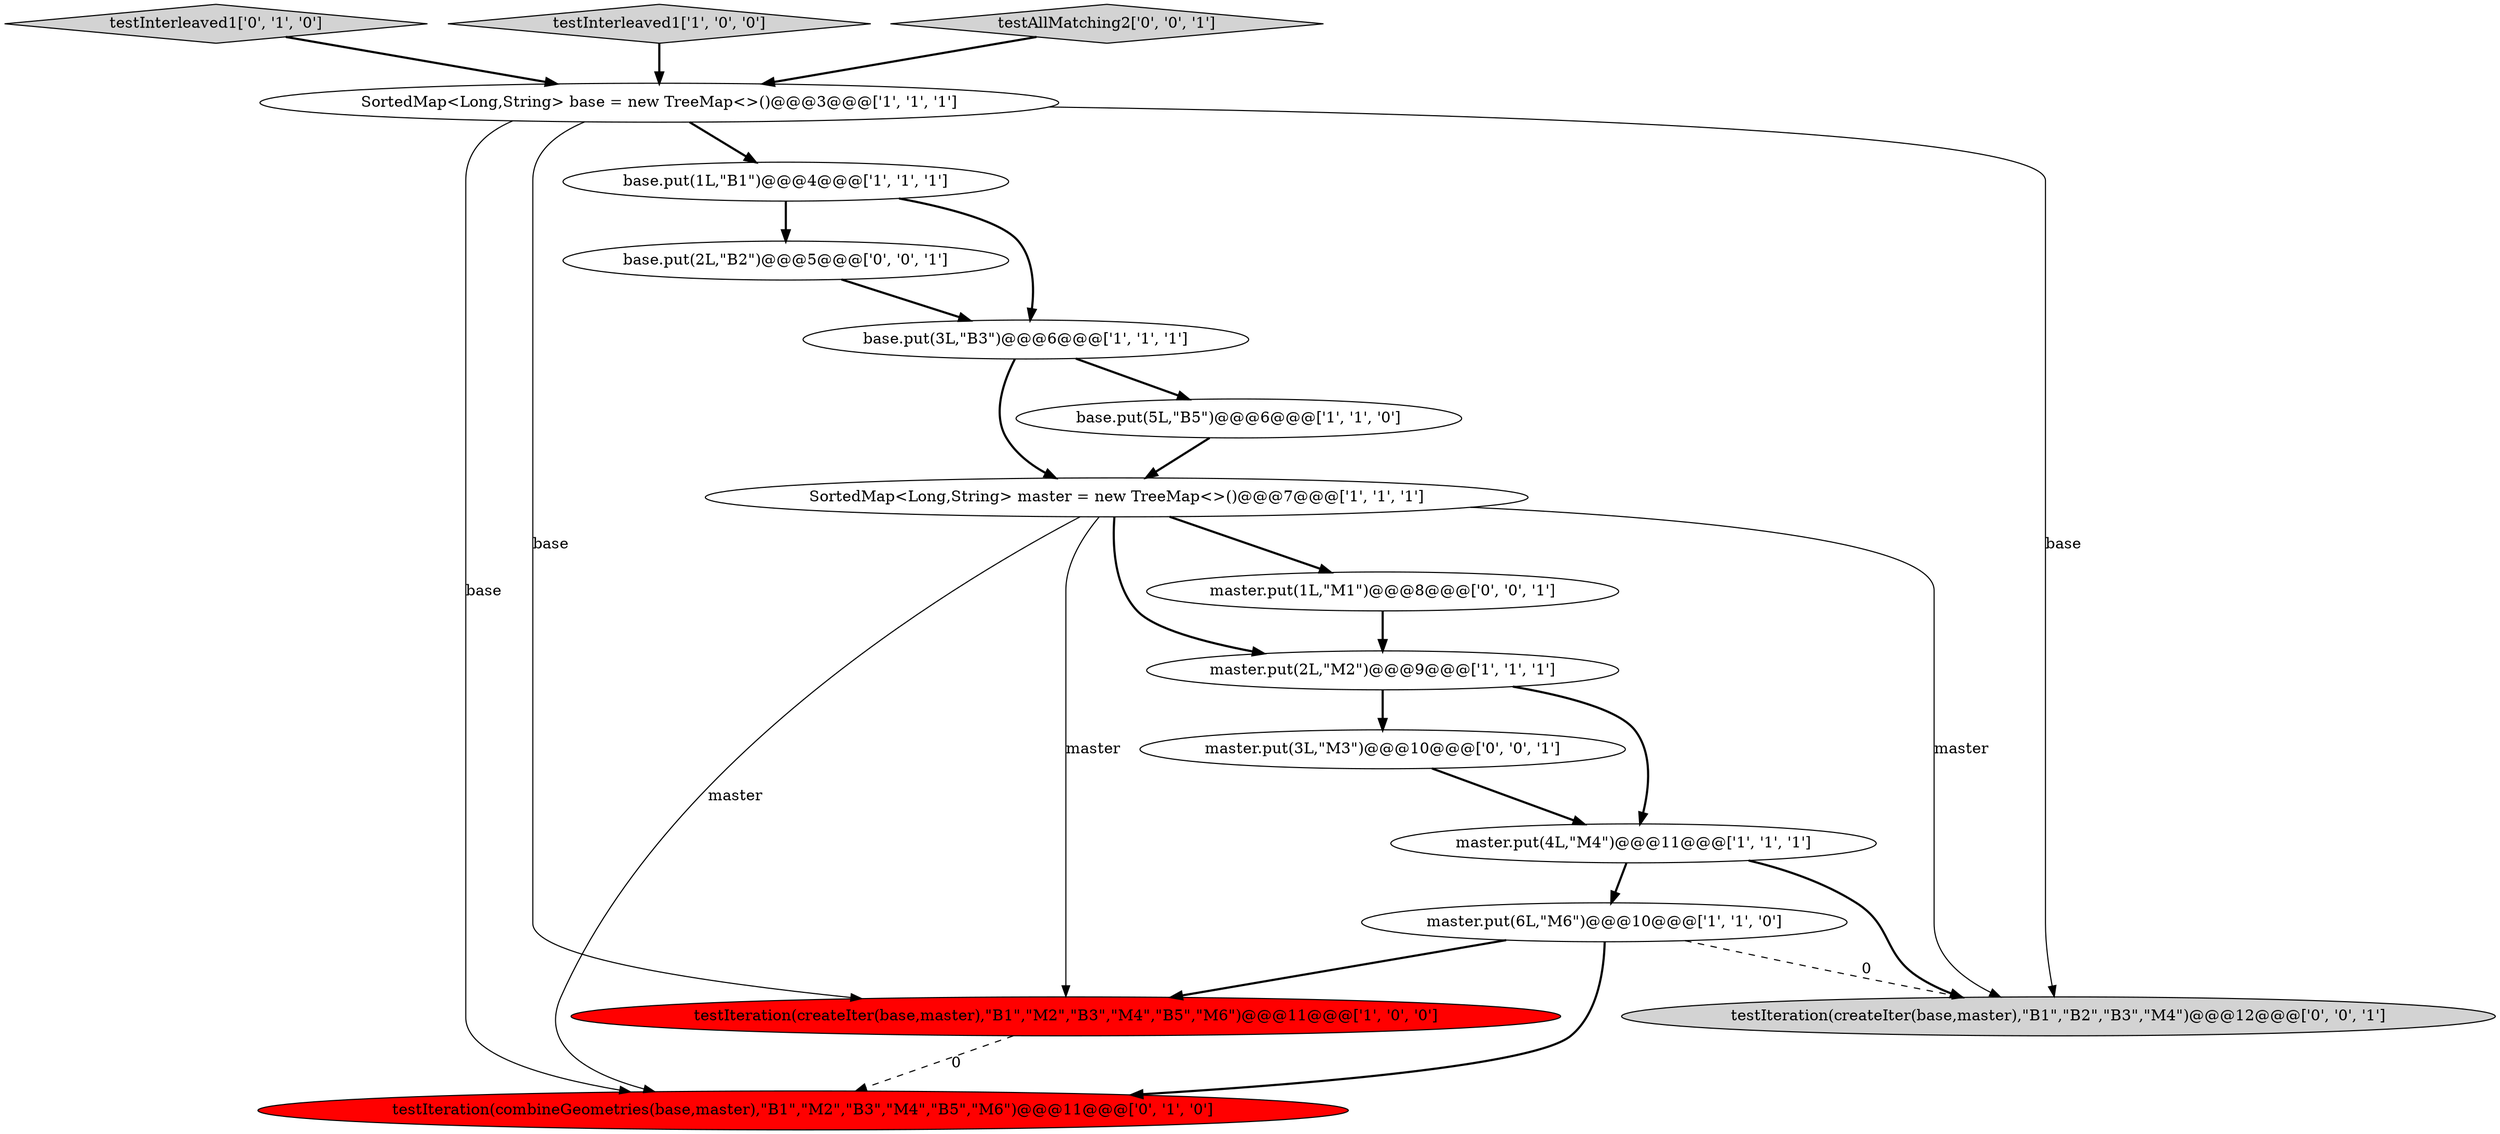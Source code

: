digraph {
3 [style = filled, label = "master.put(6L,\"M6\")@@@10@@@['1', '1', '0']", fillcolor = white, shape = ellipse image = "AAA0AAABBB1BBB"];
10 [style = filled, label = "testInterleaved1['0', '1', '0']", fillcolor = lightgray, shape = diamond image = "AAA0AAABBB2BBB"];
7 [style = filled, label = "testInterleaved1['1', '0', '0']", fillcolor = lightgray, shape = diamond image = "AAA0AAABBB1BBB"];
14 [style = filled, label = "testAllMatching2['0', '0', '1']", fillcolor = lightgray, shape = diamond image = "AAA0AAABBB3BBB"];
9 [style = filled, label = "testIteration(createIter(base,master),\"B1\",\"M2\",\"B3\",\"M4\",\"B5\",\"M6\")@@@11@@@['1', '0', '0']", fillcolor = red, shape = ellipse image = "AAA1AAABBB1BBB"];
12 [style = filled, label = "base.put(2L,\"B2\")@@@5@@@['0', '0', '1']", fillcolor = white, shape = ellipse image = "AAA0AAABBB3BBB"];
2 [style = filled, label = "master.put(4L,\"M4\")@@@11@@@['1', '1', '1']", fillcolor = white, shape = ellipse image = "AAA0AAABBB1BBB"];
5 [style = filled, label = "SortedMap<Long,String> master = new TreeMap<>()@@@7@@@['1', '1', '1']", fillcolor = white, shape = ellipse image = "AAA0AAABBB1BBB"];
11 [style = filled, label = "testIteration(combineGeometries(base,master),\"B1\",\"M2\",\"B3\",\"M4\",\"B5\",\"M6\")@@@11@@@['0', '1', '0']", fillcolor = red, shape = ellipse image = "AAA1AAABBB2BBB"];
13 [style = filled, label = "master.put(3L,\"M3\")@@@10@@@['0', '0', '1']", fillcolor = white, shape = ellipse image = "AAA0AAABBB3BBB"];
4 [style = filled, label = "base.put(3L,\"B3\")@@@6@@@['1', '1', '1']", fillcolor = white, shape = ellipse image = "AAA0AAABBB1BBB"];
6 [style = filled, label = "base.put(5L,\"B5\")@@@6@@@['1', '1', '0']", fillcolor = white, shape = ellipse image = "AAA0AAABBB1BBB"];
15 [style = filled, label = "testIteration(createIter(base,master),\"B1\",\"B2\",\"B3\",\"M4\")@@@12@@@['0', '0', '1']", fillcolor = lightgray, shape = ellipse image = "AAA0AAABBB3BBB"];
16 [style = filled, label = "master.put(1L,\"M1\")@@@8@@@['0', '0', '1']", fillcolor = white, shape = ellipse image = "AAA0AAABBB3BBB"];
0 [style = filled, label = "master.put(2L,\"M2\")@@@9@@@['1', '1', '1']", fillcolor = white, shape = ellipse image = "AAA0AAABBB1BBB"];
8 [style = filled, label = "SortedMap<Long,String> base = new TreeMap<>()@@@3@@@['1', '1', '1']", fillcolor = white, shape = ellipse image = "AAA0AAABBB1BBB"];
1 [style = filled, label = "base.put(1L,\"B1\")@@@4@@@['1', '1', '1']", fillcolor = white, shape = ellipse image = "AAA0AAABBB1BBB"];
8->11 [style = solid, label="base"];
1->4 [style = bold, label=""];
16->0 [style = bold, label=""];
0->13 [style = bold, label=""];
8->15 [style = solid, label="base"];
4->6 [style = bold, label=""];
2->3 [style = bold, label=""];
0->2 [style = bold, label=""];
3->11 [style = bold, label=""];
7->8 [style = bold, label=""];
5->11 [style = solid, label="master"];
5->16 [style = bold, label=""];
3->9 [style = bold, label=""];
8->1 [style = bold, label=""];
6->5 [style = bold, label=""];
5->15 [style = solid, label="master"];
10->8 [style = bold, label=""];
5->0 [style = bold, label=""];
12->4 [style = bold, label=""];
2->15 [style = bold, label=""];
1->12 [style = bold, label=""];
3->15 [style = dashed, label="0"];
9->11 [style = dashed, label="0"];
14->8 [style = bold, label=""];
8->9 [style = solid, label="base"];
5->9 [style = solid, label="master"];
4->5 [style = bold, label=""];
13->2 [style = bold, label=""];
}
